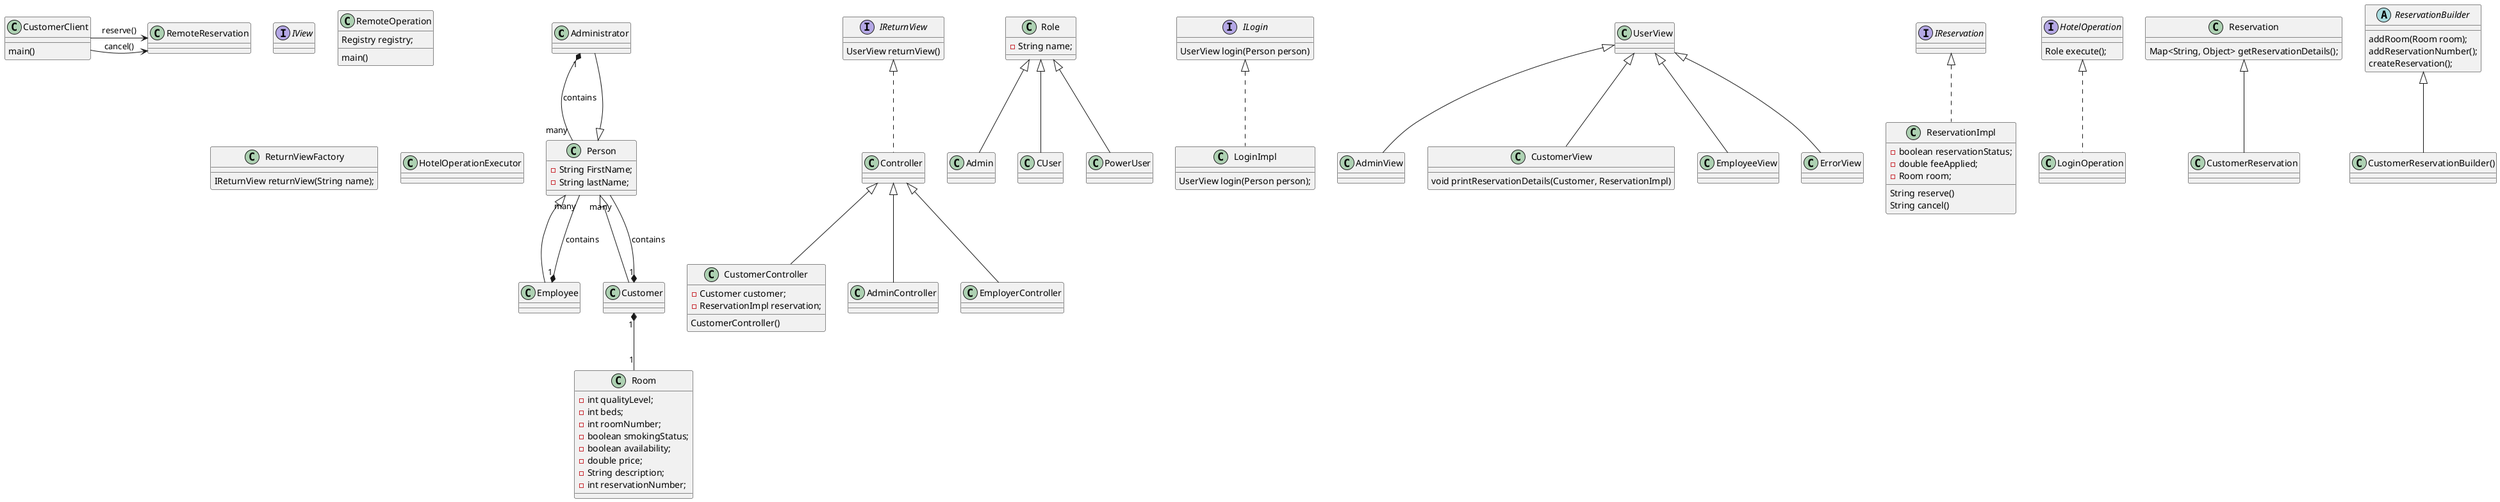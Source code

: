 @startuml

class Administrator extends Person {

}

class Person {
  -String FirstName;
  -String lastName;
}

class Controller implements IReturnView {

}

class Role {
  -String name;
}

class Admin extends Role {

}
class CUser extends Role {

}

class PowerUser extends Role {

}

interface ILogin {
  UserView login(Person person)
}

interface IView {
}

interface IReturnView {
  UserView returnView()
}

class CustomerController extends Controller {
  - Customer customer;
  - ReservationImpl reservation;
  CustomerController()
}

class AdminController extends Controller {

}

class EmployerController extends Controller {

}

class Employee extends Person {
}

class Customer extends Person {

}

class AdminView extends UserView {

}

class CustomerView extends UserView {

}

class EmployeeView extends UserView {

}

class ErrorView extends UserView {

}

class UserView {

}

class LoginImpl implements ILogin {
  UserView login(Person person);
}

class Room {
  -int qualityLevel;
  -int beds;
  -int roomNumber;
  -boolean smokingStatus;
  -boolean availability;
  -double price;
  -String description;
  -int reservationNumber;
}

class ReservationImpl implements IReservation {
  -boolean reservationStatus;
  -double feeApplied;
  -Room room;
  String reserve()
  String cancel()
}

class RemoteOperation {
  Registry registry;
  main()
}

class ReturnViewFactory {
    IReturnView returnView(String name);
}

interface HotelOperation {
    Role execute();
}

class LoginOperation implements HotelOperation {

}

class HotelOperationExecutor {

}

class Reservation {
    Map<String, Object> getReservationDetails();
}

class CustomerReservation extends Reservation {

}

abstract class ReservationBuilder {
    addRoom(Room room);
    addReservationNumber();
    createReservation();
}

class CustomerReservationBuilder() extends ReservationBuilder {

}

class CustomerClient {
  main()
}

class CustomerView {
  void printReservationDetails(Customer, ReservationImpl)
}


CustomerClient -> RemoteReservation: reserve()
CustomerClient -> RemoteReservation: cancel()
Administrator "1" *-- "many" Person : contains
Employee "1" *-- "many" Person : contains
Customer "1" *-- "many" Person : contains
Customer "1" *-- "1" Room
@enduml